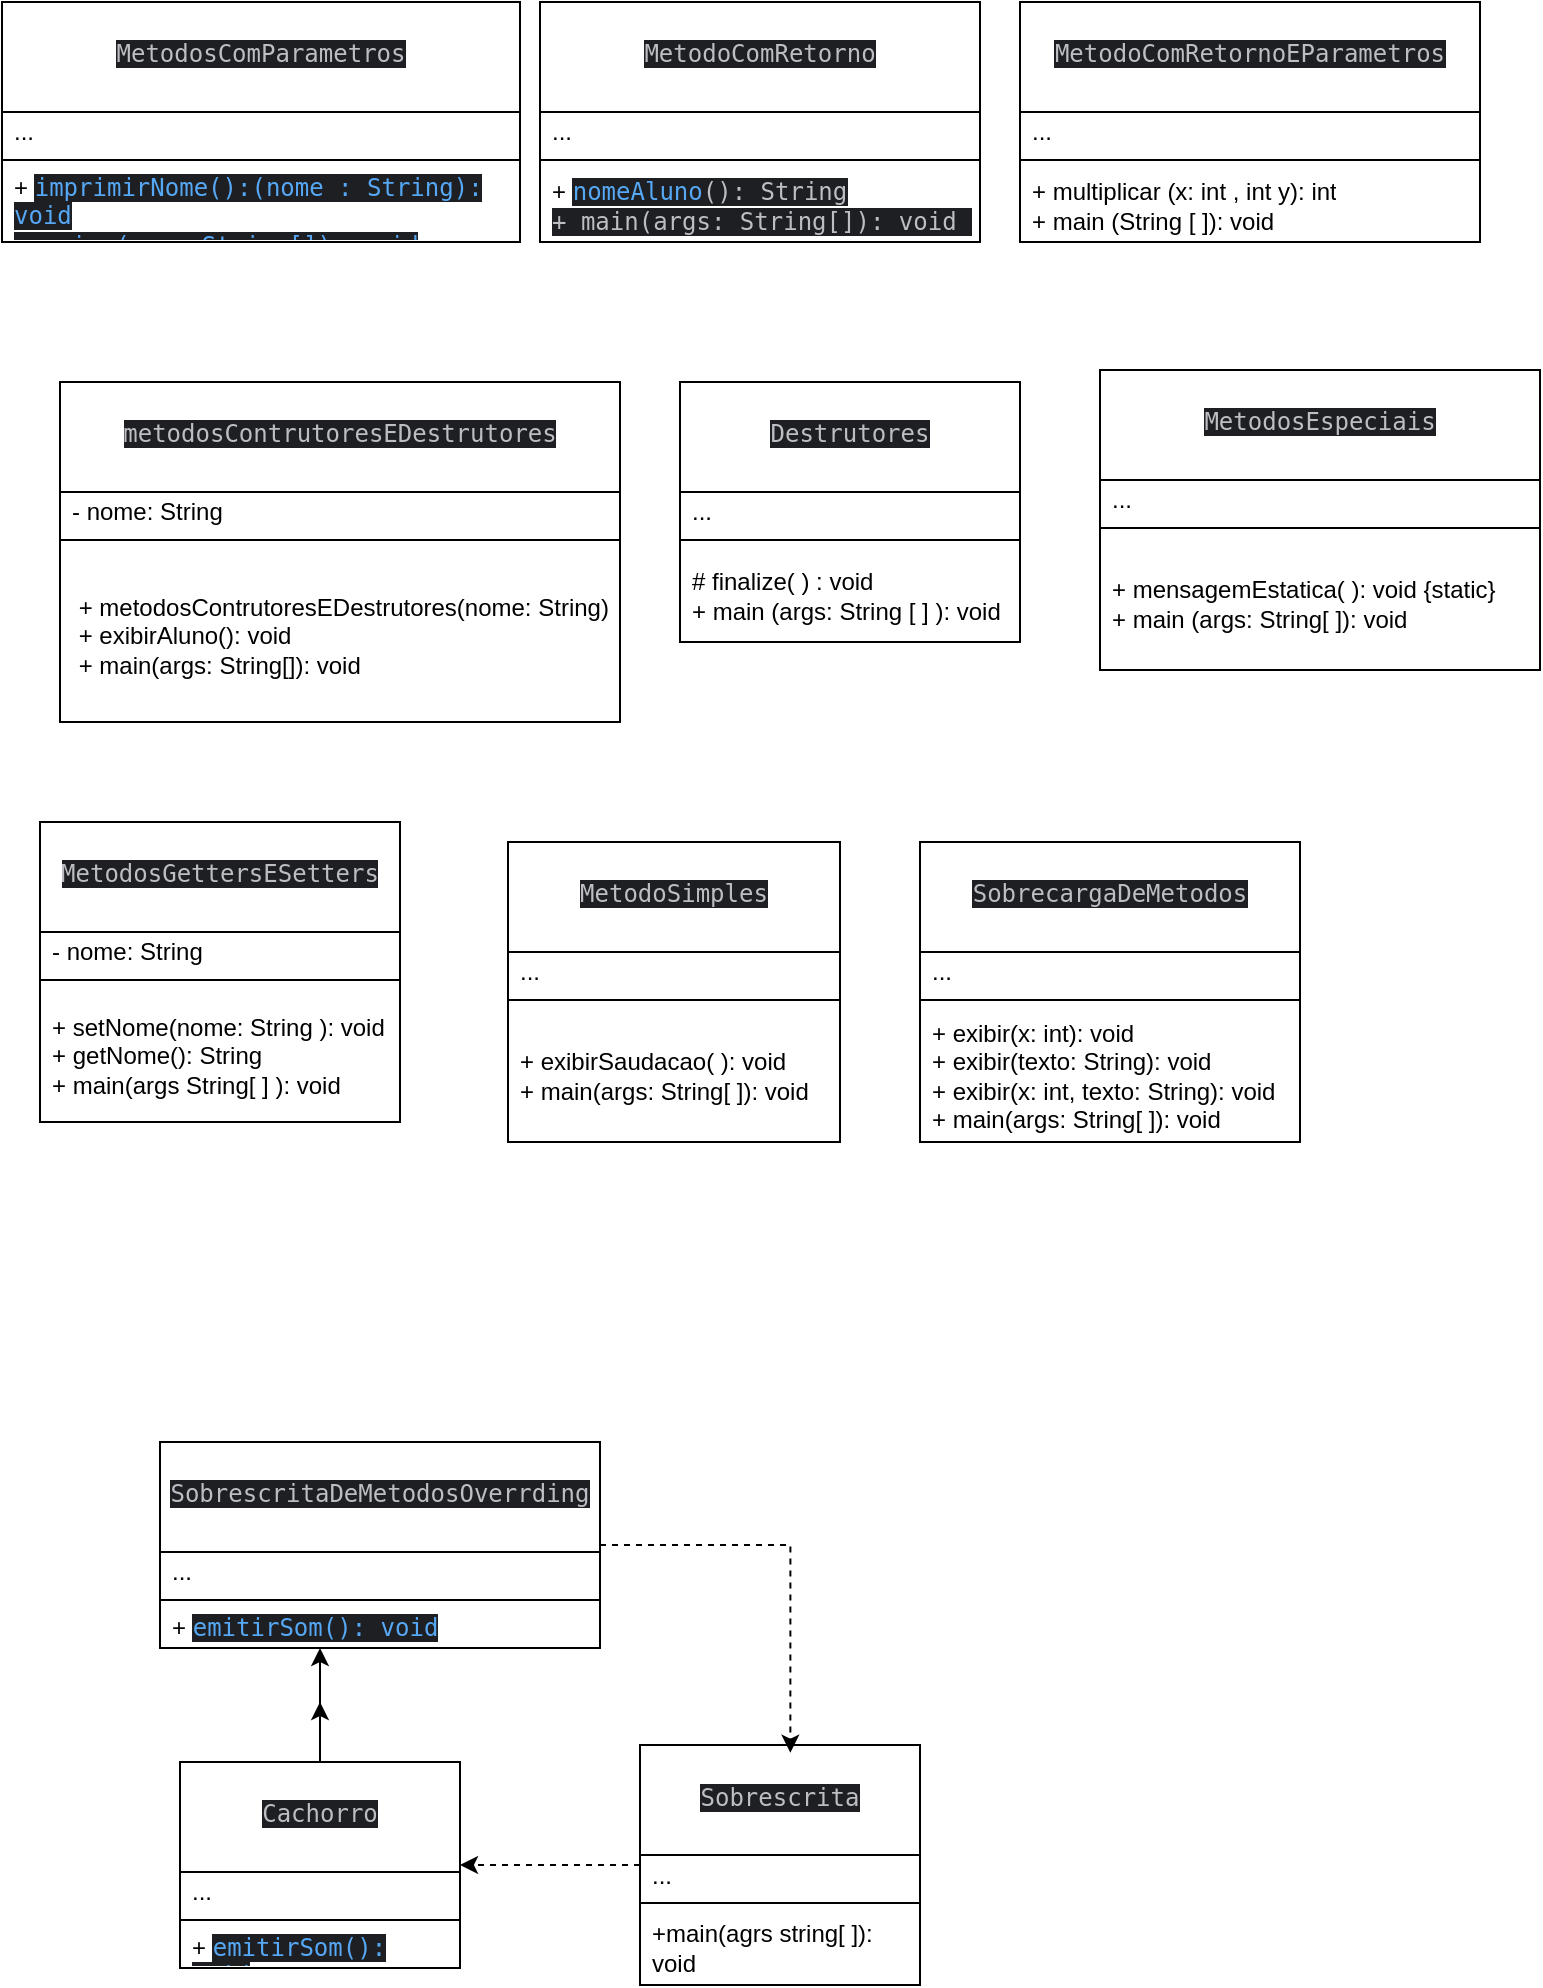 <mxfile version="28.2.5">
  <diagram name="Página-1" id="it2uSCeBStRa8zQNsPdC">
    <mxGraphModel dx="1398" dy="765" grid="1" gridSize="10" guides="1" tooltips="1" connect="1" arrows="1" fold="1" page="1" pageScale="1" pageWidth="827" pageHeight="1169" math="0" shadow="0">
      <root>
        <mxCell id="0" />
        <mxCell id="1" parent="0" />
        <mxCell id="ICYx0-klbOHn4qreJ30I-1" value="&lt;div style=&quot;background-color:#1e1f22;color:#bcbec4&quot;&gt;&lt;pre style=&quot;font-family:&#39;JetBrains Mono&#39;,monospace;font-size:9,8pt;&quot;&gt;MetodoComRetorno&lt;/pre&gt;&lt;/div&gt;" style="swimlane;fontStyle=0;align=center;verticalAlign=top;childLayout=stackLayout;horizontal=1;startSize=55;horizontalStack=0;resizeParent=1;resizeParentMax=0;resizeLast=0;collapsible=0;marginBottom=0;html=1;whiteSpace=wrap;" vertex="1" parent="1">
          <mxGeometry x="290" y="10" width="220" height="120" as="geometry" />
        </mxCell>
        <mxCell id="ICYx0-klbOHn4qreJ30I-5" value="..." style="text;html=1;strokeColor=none;fillColor=none;align=left;verticalAlign=middle;spacingLeft=4;spacingRight=4;overflow=hidden;rotatable=0;points=[[0,0.5],[1,0.5]];portConstraint=eastwest;whiteSpace=wrap;" vertex="1" parent="ICYx0-klbOHn4qreJ30I-1">
          <mxGeometry y="55" width="220" height="20" as="geometry" />
        </mxCell>
        <mxCell id="ICYx0-klbOHn4qreJ30I-6" value="" style="line;strokeWidth=1;fillColor=none;align=left;verticalAlign=middle;spacingTop=-1;spacingLeft=3;spacingRight=3;rotatable=0;labelPosition=right;points=[];portConstraint=eastwest;" vertex="1" parent="ICYx0-klbOHn4qreJ30I-1">
          <mxGeometry y="75" width="220" height="8" as="geometry" />
        </mxCell>
        <mxCell id="ICYx0-klbOHn4qreJ30I-8" value="+&amp;nbsp;&lt;span style=&quot;font-family: &amp;quot;JetBrains Mono&amp;quot;, monospace; background-color: rgb(30, 31, 34); color: rgb(86, 168, 245);&quot;&gt;nomeAluno&lt;/span&gt;&lt;span style=&quot;font-family: &amp;quot;JetBrains Mono&amp;quot;, monospace; background-color: rgb(30, 31, 34); color: rgb(188, 190, 196);&quot;&gt;(): String&lt;/span&gt;&lt;div&gt;&lt;span style=&quot;font-family: &amp;quot;JetBrains Mono&amp;quot;, monospace; background-color: rgb(30, 31, 34); color: rgb(188, 190, 196);&quot;&gt;+ main(args: String[]): void&amp;nbsp;&lt;/span&gt;&lt;/div&gt;" style="text;html=1;strokeColor=none;fillColor=none;align=left;verticalAlign=middle;spacingLeft=4;spacingRight=4;overflow=hidden;rotatable=0;points=[[0,0.5],[1,0.5]];portConstraint=eastwest;whiteSpace=wrap;" vertex="1" parent="ICYx0-klbOHn4qreJ30I-1">
          <mxGeometry y="83" width="220" height="37" as="geometry" />
        </mxCell>
        <mxCell id="ICYx0-klbOHn4qreJ30I-9" value="&lt;div style=&quot;background-color: rgb(30, 31, 34); color: rgb(188, 190, 196);&quot;&gt;&lt;pre style=&quot;font-family:&#39;JetBrains Mono&#39;,monospace;font-size:9,8pt;&quot;&gt;&lt;div style=&quot;background-color:#1e1f22;color:#bcbec4&quot;&gt;&lt;pre style=&quot;font-family:&#39;JetBrains Mono&#39;,monospace;font-size:9,8pt;&quot;&gt;MetodosComParametros&lt;/pre&gt;&lt;/div&gt;&lt;/pre&gt;&lt;/div&gt;" style="swimlane;fontStyle=0;align=center;verticalAlign=top;childLayout=stackLayout;horizontal=1;startSize=55;horizontalStack=0;resizeParent=1;resizeParentMax=0;resizeLast=0;collapsible=0;marginBottom=0;html=1;whiteSpace=wrap;" vertex="1" parent="1">
          <mxGeometry x="21" y="10" width="259" height="120" as="geometry" />
        </mxCell>
        <mxCell id="ICYx0-klbOHn4qreJ30I-13" value="..." style="text;html=1;strokeColor=none;fillColor=none;align=left;verticalAlign=middle;spacingLeft=4;spacingRight=4;overflow=hidden;rotatable=0;points=[[0,0.5],[1,0.5]];portConstraint=eastwest;whiteSpace=wrap;" vertex="1" parent="ICYx0-klbOHn4qreJ30I-9">
          <mxGeometry y="55" width="259" height="20" as="geometry" />
        </mxCell>
        <mxCell id="ICYx0-klbOHn4qreJ30I-14" value="" style="line;strokeWidth=1;fillColor=none;align=left;verticalAlign=middle;spacingTop=-1;spacingLeft=3;spacingRight=3;rotatable=0;labelPosition=right;points=[];portConstraint=eastwest;" vertex="1" parent="ICYx0-klbOHn4qreJ30I-9">
          <mxGeometry y="75" width="259" height="8" as="geometry" />
        </mxCell>
        <mxCell id="ICYx0-klbOHn4qreJ30I-16" value="+&amp;nbsp;&lt;span style=&quot;color: rgb(86, 168, 245); font-family: &amp;quot;JetBrains Mono&amp;quot;, monospace; background-color: rgb(30, 31, 34);&quot;&gt;imprimirNome():(nome : String): void&lt;/span&gt;&lt;div&gt;&lt;span style=&quot;color: rgb(86, 168, 245); font-family: &amp;quot;JetBrains Mono&amp;quot;, monospace; background-color: rgb(30, 31, 34);&quot;&gt;+ main (args String[]): void&lt;/span&gt;&lt;/div&gt;" style="text;html=1;strokeColor=none;fillColor=none;align=left;verticalAlign=middle;spacingLeft=4;spacingRight=4;overflow=hidden;rotatable=0;points=[[0,0.5],[1,0.5]];portConstraint=eastwest;whiteSpace=wrap;" vertex="1" parent="ICYx0-klbOHn4qreJ30I-9">
          <mxGeometry y="83" width="259" height="37" as="geometry" />
        </mxCell>
        <mxCell id="ICYx0-klbOHn4qreJ30I-17" value="&lt;div style=&quot;background-color:#1e1f22;color:#bcbec4&quot;&gt;&lt;pre style=&quot;font-family:&#39;JetBrains Mono&#39;,monospace;font-size:9,8pt;&quot;&gt;MetodoComRetornoEParametros&lt;/pre&gt;&lt;/div&gt;" style="swimlane;fontStyle=0;align=center;verticalAlign=top;childLayout=stackLayout;horizontal=1;startSize=55;horizontalStack=0;resizeParent=1;resizeParentMax=0;resizeLast=0;collapsible=0;marginBottom=0;html=1;whiteSpace=wrap;" vertex="1" parent="1">
          <mxGeometry x="530" y="10" width="230" height="120" as="geometry" />
        </mxCell>
        <mxCell id="ICYx0-klbOHn4qreJ30I-21" value="..." style="text;html=1;strokeColor=none;fillColor=none;align=left;verticalAlign=middle;spacingLeft=4;spacingRight=4;overflow=hidden;rotatable=0;points=[[0,0.5],[1,0.5]];portConstraint=eastwest;whiteSpace=wrap;" vertex="1" parent="ICYx0-klbOHn4qreJ30I-17">
          <mxGeometry y="55" width="230" height="20" as="geometry" />
        </mxCell>
        <mxCell id="ICYx0-klbOHn4qreJ30I-22" value="" style="line;strokeWidth=1;fillColor=none;align=left;verticalAlign=middle;spacingTop=-1;spacingLeft=3;spacingRight=3;rotatable=0;labelPosition=right;points=[];portConstraint=eastwest;" vertex="1" parent="ICYx0-klbOHn4qreJ30I-17">
          <mxGeometry y="75" width="230" height="8" as="geometry" />
        </mxCell>
        <mxCell id="ICYx0-klbOHn4qreJ30I-24" value="+ multiplicar (x: int , int y): int&lt;div&gt;+ main (String [ ]): void&lt;/div&gt;" style="text;html=1;strokeColor=none;fillColor=none;align=left;verticalAlign=middle;spacingLeft=4;spacingRight=4;overflow=hidden;rotatable=0;points=[[0,0.5],[1,0.5]];portConstraint=eastwest;whiteSpace=wrap;" vertex="1" parent="ICYx0-klbOHn4qreJ30I-17">
          <mxGeometry y="83" width="230" height="37" as="geometry" />
        </mxCell>
        <mxCell id="ICYx0-klbOHn4qreJ30I-26" value="&lt;div style=&quot;background-color:#1e1f22;color:#bcbec4&quot;&gt;&lt;pre style=&quot;font-family:&#39;JetBrains Mono&#39;,monospace;font-size:9,8pt;&quot;&gt;metodosContrutoresEDestrutores&lt;/pre&gt;&lt;/div&gt;" style="swimlane;fontStyle=0;align=center;verticalAlign=top;childLayout=stackLayout;horizontal=1;startSize=55;horizontalStack=0;resizeParent=1;resizeParentMax=0;resizeLast=0;collapsible=0;marginBottom=0;html=1;whiteSpace=wrap;" vertex="1" parent="1">
          <mxGeometry x="50" y="200" width="280" height="170" as="geometry" />
        </mxCell>
        <mxCell id="ICYx0-klbOHn4qreJ30I-28" value="- nome: String" style="text;html=1;strokeColor=none;fillColor=none;align=left;verticalAlign=middle;spacingLeft=4;spacingRight=4;overflow=hidden;rotatable=0;points=[[0,0.5],[1,0.5]];portConstraint=eastwest;whiteSpace=wrap;" vertex="1" parent="ICYx0-klbOHn4qreJ30I-26">
          <mxGeometry y="55" width="280" height="20" as="geometry" />
        </mxCell>
        <mxCell id="ICYx0-klbOHn4qreJ30I-31" value="" style="line;strokeWidth=1;fillColor=none;align=left;verticalAlign=middle;spacingTop=-1;spacingLeft=3;spacingRight=3;rotatable=0;labelPosition=right;points=[];portConstraint=eastwest;" vertex="1" parent="ICYx0-klbOHn4qreJ30I-26">
          <mxGeometry y="75" width="280" height="8" as="geometry" />
        </mxCell>
        <mxCell id="ICYx0-klbOHn4qreJ30I-33" value="&lt;div&gt;&amp;nbsp;+ metodosContrutoresEDestrutores(nome: String)&lt;/div&gt;&lt;div&gt;&amp;nbsp;+ exibirAluno(): void&amp;nbsp; &amp;nbsp; &amp;nbsp; &amp;nbsp; &amp;nbsp; &amp;nbsp; &amp;nbsp; &amp;nbsp; &amp;nbsp; &amp;nbsp; &amp;nbsp; &amp;nbsp; &amp;nbsp;&amp;nbsp;&lt;/div&gt;&lt;div&gt;&amp;nbsp;+ main(args: String[]): void&amp;nbsp;&lt;/div&gt;" style="text;html=1;strokeColor=none;fillColor=none;align=left;verticalAlign=middle;spacingLeft=4;spacingRight=4;overflow=hidden;rotatable=0;points=[[0,0.5],[1,0.5]];portConstraint=eastwest;whiteSpace=wrap;" vertex="1" parent="ICYx0-klbOHn4qreJ30I-26">
          <mxGeometry y="83" width="280" height="87" as="geometry" />
        </mxCell>
        <mxCell id="ICYx0-klbOHn4qreJ30I-34" value="&lt;div style=&quot;background-color:#1e1f22;color:#bcbec4&quot;&gt;&lt;pre style=&quot;font-family:&#39;JetBrains Mono&#39;,monospace;font-size:9,8pt;&quot;&gt;Destrutores&lt;/pre&gt;&lt;/div&gt;" style="swimlane;fontStyle=0;align=center;verticalAlign=top;childLayout=stackLayout;horizontal=1;startSize=55;horizontalStack=0;resizeParent=1;resizeParentMax=0;resizeLast=0;collapsible=0;marginBottom=0;html=1;whiteSpace=wrap;" vertex="1" parent="1">
          <mxGeometry x="360" y="200" width="170" height="130" as="geometry" />
        </mxCell>
        <mxCell id="ICYx0-klbOHn4qreJ30I-38" value="..." style="text;html=1;strokeColor=none;fillColor=none;align=left;verticalAlign=middle;spacingLeft=4;spacingRight=4;overflow=hidden;rotatable=0;points=[[0,0.5],[1,0.5]];portConstraint=eastwest;whiteSpace=wrap;" vertex="1" parent="ICYx0-klbOHn4qreJ30I-34">
          <mxGeometry y="55" width="170" height="20" as="geometry" />
        </mxCell>
        <mxCell id="ICYx0-klbOHn4qreJ30I-39" value="" style="line;strokeWidth=1;fillColor=none;align=left;verticalAlign=middle;spacingTop=-1;spacingLeft=3;spacingRight=3;rotatable=0;labelPosition=right;points=[];portConstraint=eastwest;" vertex="1" parent="ICYx0-klbOHn4qreJ30I-34">
          <mxGeometry y="75" width="170" height="8" as="geometry" />
        </mxCell>
        <mxCell id="ICYx0-klbOHn4qreJ30I-41" value="# finalize( ) : void&lt;div&gt;+ main (args: String [ ] ): void&lt;/div&gt;" style="text;html=1;strokeColor=none;fillColor=none;align=left;verticalAlign=middle;spacingLeft=4;spacingRight=4;overflow=hidden;rotatable=0;points=[[0,0.5],[1,0.5]];portConstraint=eastwest;whiteSpace=wrap;" vertex="1" parent="ICYx0-klbOHn4qreJ30I-34">
          <mxGeometry y="83" width="170" height="47" as="geometry" />
        </mxCell>
        <mxCell id="ICYx0-klbOHn4qreJ30I-42" value="&lt;div style=&quot;background-color:#1e1f22;color:#bcbec4&quot;&gt;&lt;pre style=&quot;font-family:&#39;JetBrains Mono&#39;,monospace;font-size:9,8pt;&quot;&gt;MetodosEspeciais&lt;/pre&gt;&lt;/div&gt;" style="swimlane;fontStyle=0;align=center;verticalAlign=top;childLayout=stackLayout;horizontal=1;startSize=55;horizontalStack=0;resizeParent=1;resizeParentMax=0;resizeLast=0;collapsible=0;marginBottom=0;html=1;whiteSpace=wrap;" vertex="1" parent="1">
          <mxGeometry x="570" y="194" width="220" height="150" as="geometry" />
        </mxCell>
        <mxCell id="ICYx0-klbOHn4qreJ30I-46" value="..." style="text;html=1;strokeColor=none;fillColor=none;align=left;verticalAlign=middle;spacingLeft=4;spacingRight=4;overflow=hidden;rotatable=0;points=[[0,0.5],[1,0.5]];portConstraint=eastwest;whiteSpace=wrap;" vertex="1" parent="ICYx0-klbOHn4qreJ30I-42">
          <mxGeometry y="55" width="220" height="20" as="geometry" />
        </mxCell>
        <mxCell id="ICYx0-klbOHn4qreJ30I-47" value="" style="line;strokeWidth=1;fillColor=none;align=left;verticalAlign=middle;spacingTop=-1;spacingLeft=3;spacingRight=3;rotatable=0;labelPosition=right;points=[];portConstraint=eastwest;" vertex="1" parent="ICYx0-klbOHn4qreJ30I-42">
          <mxGeometry y="75" width="220" height="8" as="geometry" />
        </mxCell>
        <mxCell id="ICYx0-klbOHn4qreJ30I-49" value="&lt;div&gt;+ mensagemEstatica( ): void {static}&lt;/div&gt;&lt;div&gt;+ main (args: String[ ]): void&lt;/div&gt;" style="text;html=1;strokeColor=none;fillColor=none;align=left;verticalAlign=middle;spacingLeft=4;spacingRight=4;overflow=hidden;rotatable=0;points=[[0,0.5],[1,0.5]];portConstraint=eastwest;whiteSpace=wrap;" vertex="1" parent="ICYx0-klbOHn4qreJ30I-42">
          <mxGeometry y="83" width="220" height="67" as="geometry" />
        </mxCell>
        <mxCell id="ICYx0-klbOHn4qreJ30I-50" value="&lt;div style=&quot;background-color:#1e1f22;color:#bcbec4&quot;&gt;&lt;pre style=&quot;font-family:&#39;JetBrains Mono&#39;,monospace;font-size:9,8pt;&quot;&gt;MetodosGettersESetters&lt;/pre&gt;&lt;/div&gt;" style="swimlane;fontStyle=0;align=center;verticalAlign=top;childLayout=stackLayout;horizontal=1;startSize=55;horizontalStack=0;resizeParent=1;resizeParentMax=0;resizeLast=0;collapsible=0;marginBottom=0;html=1;whiteSpace=wrap;" vertex="1" parent="1">
          <mxGeometry x="40" y="420" width="180" height="150" as="geometry" />
        </mxCell>
        <mxCell id="ICYx0-klbOHn4qreJ30I-52" value="- nome: String" style="text;html=1;strokeColor=none;fillColor=none;align=left;verticalAlign=middle;spacingLeft=4;spacingRight=4;overflow=hidden;rotatable=0;points=[[0,0.5],[1,0.5]];portConstraint=eastwest;whiteSpace=wrap;" vertex="1" parent="ICYx0-klbOHn4qreJ30I-50">
          <mxGeometry y="55" width="180" height="20" as="geometry" />
        </mxCell>
        <mxCell id="ICYx0-klbOHn4qreJ30I-55" value="" style="line;strokeWidth=1;fillColor=none;align=left;verticalAlign=middle;spacingTop=-1;spacingLeft=3;spacingRight=3;rotatable=0;labelPosition=right;points=[];portConstraint=eastwest;" vertex="1" parent="ICYx0-klbOHn4qreJ30I-50">
          <mxGeometry y="75" width="180" height="8" as="geometry" />
        </mxCell>
        <mxCell id="ICYx0-klbOHn4qreJ30I-57" value="+ setNome(nome: String ): void&lt;div&gt;+ getNome(): String&lt;/div&gt;&lt;div&gt;+ main(args String[ ] ): void&lt;/div&gt;" style="text;html=1;strokeColor=none;fillColor=none;align=left;verticalAlign=middle;spacingLeft=4;spacingRight=4;overflow=hidden;rotatable=0;points=[[0,0.5],[1,0.5]];portConstraint=eastwest;whiteSpace=wrap;" vertex="1" parent="ICYx0-klbOHn4qreJ30I-50">
          <mxGeometry y="83" width="180" height="67" as="geometry" />
        </mxCell>
        <mxCell id="ICYx0-klbOHn4qreJ30I-58" value="&lt;div style=&quot;background-color:#1e1f22;color:#bcbec4&quot;&gt;&lt;pre style=&quot;font-family:&#39;JetBrains Mono&#39;,monospace;font-size:9,8pt;&quot;&gt;MetodoSimples&lt;/pre&gt;&lt;/div&gt;" style="swimlane;fontStyle=0;align=center;verticalAlign=top;childLayout=stackLayout;horizontal=1;startSize=55;horizontalStack=0;resizeParent=1;resizeParentMax=0;resizeLast=0;collapsible=0;marginBottom=0;html=1;whiteSpace=wrap;" vertex="1" parent="1">
          <mxGeometry x="274" y="430" width="166" height="150" as="geometry" />
        </mxCell>
        <mxCell id="ICYx0-klbOHn4qreJ30I-62" value="..." style="text;html=1;strokeColor=none;fillColor=none;align=left;verticalAlign=middle;spacingLeft=4;spacingRight=4;overflow=hidden;rotatable=0;points=[[0,0.5],[1,0.5]];portConstraint=eastwest;whiteSpace=wrap;" vertex="1" parent="ICYx0-klbOHn4qreJ30I-58">
          <mxGeometry y="55" width="166" height="20" as="geometry" />
        </mxCell>
        <mxCell id="ICYx0-klbOHn4qreJ30I-63" value="" style="line;strokeWidth=1;fillColor=none;align=left;verticalAlign=middle;spacingTop=-1;spacingLeft=3;spacingRight=3;rotatable=0;labelPosition=right;points=[];portConstraint=eastwest;" vertex="1" parent="ICYx0-klbOHn4qreJ30I-58">
          <mxGeometry y="75" width="166" height="8" as="geometry" />
        </mxCell>
        <mxCell id="ICYx0-klbOHn4qreJ30I-65" value="&lt;div&gt;+ exibirSaudacao( ): void&lt;/div&gt;&lt;div&gt;+ main(args: String[ ]): void&lt;/div&gt;" style="text;html=1;strokeColor=none;fillColor=none;align=left;verticalAlign=middle;spacingLeft=4;spacingRight=4;overflow=hidden;rotatable=0;points=[[0,0.5],[1,0.5]];portConstraint=eastwest;whiteSpace=wrap;" vertex="1" parent="ICYx0-klbOHn4qreJ30I-58">
          <mxGeometry y="83" width="166" height="67" as="geometry" />
        </mxCell>
        <mxCell id="ICYx0-klbOHn4qreJ30I-66" value="&lt;div style=&quot;background-color:#1e1f22;color:#bcbec4&quot;&gt;&lt;pre style=&quot;font-family:&#39;JetBrains Mono&#39;,monospace;font-size:9,8pt;&quot;&gt;SobrecargaDeMetodos&lt;/pre&gt;&lt;/div&gt;" style="swimlane;fontStyle=0;align=center;verticalAlign=top;childLayout=stackLayout;horizontal=1;startSize=55;horizontalStack=0;resizeParent=1;resizeParentMax=0;resizeLast=0;collapsible=0;marginBottom=0;html=1;whiteSpace=wrap;" vertex="1" parent="1">
          <mxGeometry x="480" y="430" width="190" height="150" as="geometry" />
        </mxCell>
        <mxCell id="ICYx0-klbOHn4qreJ30I-70" value="..." style="text;html=1;strokeColor=none;fillColor=none;align=left;verticalAlign=middle;spacingLeft=4;spacingRight=4;overflow=hidden;rotatable=0;points=[[0,0.5],[1,0.5]];portConstraint=eastwest;whiteSpace=wrap;" vertex="1" parent="ICYx0-klbOHn4qreJ30I-66">
          <mxGeometry y="55" width="190" height="20" as="geometry" />
        </mxCell>
        <mxCell id="ICYx0-klbOHn4qreJ30I-71" value="" style="line;strokeWidth=1;fillColor=none;align=left;verticalAlign=middle;spacingTop=-1;spacingLeft=3;spacingRight=3;rotatable=0;labelPosition=right;points=[];portConstraint=eastwest;" vertex="1" parent="ICYx0-klbOHn4qreJ30I-66">
          <mxGeometry y="75" width="190" height="8" as="geometry" />
        </mxCell>
        <mxCell id="ICYx0-klbOHn4qreJ30I-73" value="&lt;div&gt;+ exibir(x: int): void&lt;/div&gt;&lt;div&gt;&lt;span style=&quot;background-color: transparent; color: light-dark(rgb(0, 0, 0), rgb(255, 255, 255));&quot;&gt;+ exibir(texto: String): void&amp;nbsp;&lt;/span&gt;&lt;/div&gt;&lt;div&gt;&lt;span style=&quot;background-color: transparent; color: light-dark(rgb(0, 0, 0), rgb(255, 255, 255));&quot;&gt;+ exibir(x: int, texto: String): void&lt;/span&gt;&lt;/div&gt;&lt;div&gt;+ main(args: String[ ]): void&amp;nbsp;&lt;/div&gt;" style="text;html=1;strokeColor=none;fillColor=none;align=left;verticalAlign=middle;spacingLeft=4;spacingRight=4;overflow=hidden;rotatable=0;points=[[0,0.5],[1,0.5]];portConstraint=eastwest;whiteSpace=wrap;" vertex="1" parent="ICYx0-klbOHn4qreJ30I-66">
          <mxGeometry y="83" width="190" height="67" as="geometry" />
        </mxCell>
        <mxCell id="ICYx0-klbOHn4qreJ30I-74" value="&lt;div style=&quot;background-color:#1e1f22;color:#bcbec4&quot;&gt;&lt;pre style=&quot;font-family:&#39;JetBrains Mono&#39;,monospace;font-size:9,8pt;&quot;&gt;SobrescritaDeMetodosOverrding&lt;/pre&gt;&lt;/div&gt;" style="swimlane;fontStyle=0;align=center;verticalAlign=top;childLayout=stackLayout;horizontal=1;startSize=55;horizontalStack=0;resizeParent=1;resizeParentMax=0;resizeLast=0;collapsible=0;marginBottom=0;html=1;whiteSpace=wrap;" vertex="1" parent="1">
          <mxGeometry x="100" y="730" width="220" height="103" as="geometry" />
        </mxCell>
        <mxCell id="ICYx0-klbOHn4qreJ30I-78" value="..." style="text;html=1;strokeColor=none;fillColor=none;align=left;verticalAlign=middle;spacingLeft=4;spacingRight=4;overflow=hidden;rotatable=0;points=[[0,0.5],[1,0.5]];portConstraint=eastwest;whiteSpace=wrap;" vertex="1" parent="ICYx0-klbOHn4qreJ30I-74">
          <mxGeometry y="55" width="220" height="20" as="geometry" />
        </mxCell>
        <mxCell id="ICYx0-klbOHn4qreJ30I-79" value="" style="line;strokeWidth=1;fillColor=none;align=left;verticalAlign=middle;spacingTop=-1;spacingLeft=3;spacingRight=3;rotatable=0;labelPosition=right;points=[];portConstraint=eastwest;" vertex="1" parent="ICYx0-klbOHn4qreJ30I-74">
          <mxGeometry y="75" width="220" height="8" as="geometry" />
        </mxCell>
        <mxCell id="ICYx0-klbOHn4qreJ30I-81" value="+&amp;nbsp;&lt;span style=&quot;color: rgb(86, 168, 245); font-family: &amp;quot;JetBrains Mono&amp;quot;, monospace; background-color: rgb(30, 31, 34);&quot;&gt;emitirSom(): void&lt;/span&gt;" style="text;html=1;strokeColor=none;fillColor=none;align=left;verticalAlign=middle;spacingLeft=4;spacingRight=4;overflow=hidden;rotatable=0;points=[[0,0.5],[1,0.5]];portConstraint=eastwest;whiteSpace=wrap;" vertex="1" parent="ICYx0-klbOHn4qreJ30I-74">
          <mxGeometry y="83" width="220" height="20" as="geometry" />
        </mxCell>
        <mxCell id="ICYx0-klbOHn4qreJ30I-99" style="edgeStyle=orthogonalEdgeStyle;rounded=0;orthogonalLoop=1;jettySize=auto;html=1;" edge="1" parent="1" source="ICYx0-klbOHn4qreJ30I-82" target="ICYx0-klbOHn4qreJ30I-74">
          <mxGeometry relative="1" as="geometry">
            <Array as="points">
              <mxPoint x="180" y="850" />
              <mxPoint x="180" y="850" />
            </Array>
          </mxGeometry>
        </mxCell>
        <mxCell id="ICYx0-klbOHn4qreJ30I-100" style="edgeStyle=orthogonalEdgeStyle;rounded=0;orthogonalLoop=1;jettySize=auto;html=1;" edge="1" parent="1" source="ICYx0-klbOHn4qreJ30I-82">
          <mxGeometry relative="1" as="geometry">
            <mxPoint x="180" y="860" as="targetPoint" />
          </mxGeometry>
        </mxCell>
        <mxCell id="ICYx0-klbOHn4qreJ30I-82" value="&lt;div style=&quot;background-color:#1e1f22;color:#bcbec4&quot;&gt;&lt;pre style=&quot;font-family:&#39;JetBrains Mono&#39;,monospace;font-size:9,8pt;&quot;&gt;Cachorro&lt;/pre&gt;&lt;/div&gt;" style="swimlane;fontStyle=0;align=center;verticalAlign=top;childLayout=stackLayout;horizontal=1;startSize=55;horizontalStack=0;resizeParent=1;resizeParentMax=0;resizeLast=0;collapsible=0;marginBottom=0;html=1;whiteSpace=wrap;" vertex="1" parent="1">
          <mxGeometry x="110" y="890" width="140" height="103" as="geometry" />
        </mxCell>
        <mxCell id="ICYx0-klbOHn4qreJ30I-86" value="..." style="text;html=1;strokeColor=none;fillColor=none;align=left;verticalAlign=middle;spacingLeft=4;spacingRight=4;overflow=hidden;rotatable=0;points=[[0,0.5],[1,0.5]];portConstraint=eastwest;whiteSpace=wrap;" vertex="1" parent="ICYx0-klbOHn4qreJ30I-82">
          <mxGeometry y="55" width="140" height="20" as="geometry" />
        </mxCell>
        <mxCell id="ICYx0-klbOHn4qreJ30I-87" value="" style="line;strokeWidth=1;fillColor=none;align=left;verticalAlign=middle;spacingTop=-1;spacingLeft=3;spacingRight=3;rotatable=0;labelPosition=right;points=[];portConstraint=eastwest;" vertex="1" parent="ICYx0-klbOHn4qreJ30I-82">
          <mxGeometry y="75" width="140" height="8" as="geometry" />
        </mxCell>
        <mxCell id="ICYx0-klbOHn4qreJ30I-89" value="+&amp;nbsp;&lt;span style=&quot;color: rgb(86, 168, 245); font-family: &amp;quot;JetBrains Mono&amp;quot;, monospace; background-color: rgb(30, 31, 34);&quot;&gt;emitirSom(): void&lt;/span&gt;" style="text;html=1;strokeColor=none;fillColor=none;align=left;verticalAlign=middle;spacingLeft=4;spacingRight=4;overflow=hidden;rotatable=0;points=[[0,0.5],[1,0.5]];portConstraint=eastwest;whiteSpace=wrap;" vertex="1" parent="ICYx0-klbOHn4qreJ30I-82">
          <mxGeometry y="83" width="140" height="20" as="geometry" />
        </mxCell>
        <mxCell id="ICYx0-klbOHn4qreJ30I-104" style="edgeStyle=orthogonalEdgeStyle;rounded=0;orthogonalLoop=1;jettySize=auto;html=1;dashed=1;" edge="1" parent="1" source="ICYx0-klbOHn4qreJ30I-90" target="ICYx0-klbOHn4qreJ30I-82">
          <mxGeometry relative="1" as="geometry" />
        </mxCell>
        <mxCell id="ICYx0-klbOHn4qreJ30I-90" value="&lt;div style=&quot;background-color:#1e1f22;color:#bcbec4&quot;&gt;&lt;pre style=&quot;font-family:&#39;JetBrains Mono&#39;,monospace;font-size:9,8pt;&quot;&gt;Sobrescrita&lt;/pre&gt;&lt;/div&gt;" style="swimlane;fontStyle=0;align=center;verticalAlign=top;childLayout=stackLayout;horizontal=1;startSize=55;horizontalStack=0;resizeParent=1;resizeParentMax=0;resizeLast=0;collapsible=0;marginBottom=0;html=1;whiteSpace=wrap;" vertex="1" parent="1">
          <mxGeometry x="340" y="881.5" width="140" height="120" as="geometry" />
        </mxCell>
        <mxCell id="ICYx0-klbOHn4qreJ30I-94" value="..." style="text;html=1;strokeColor=none;fillColor=none;align=left;verticalAlign=middle;spacingLeft=4;spacingRight=4;overflow=hidden;rotatable=0;points=[[0,0.5],[1,0.5]];portConstraint=eastwest;whiteSpace=wrap;" vertex="1" parent="ICYx0-klbOHn4qreJ30I-90">
          <mxGeometry y="55" width="140" height="20" as="geometry" />
        </mxCell>
        <mxCell id="ICYx0-klbOHn4qreJ30I-95" value="" style="line;strokeWidth=1;fillColor=none;align=left;verticalAlign=middle;spacingTop=-1;spacingLeft=3;spacingRight=3;rotatable=0;labelPosition=right;points=[];portConstraint=eastwest;" vertex="1" parent="ICYx0-klbOHn4qreJ30I-90">
          <mxGeometry y="75" width="140" height="8" as="geometry" />
        </mxCell>
        <mxCell id="ICYx0-klbOHn4qreJ30I-97" value="+main(agrs string[ ]): void" style="text;html=1;strokeColor=none;fillColor=none;align=left;verticalAlign=middle;spacingLeft=4;spacingRight=4;overflow=hidden;rotatable=0;points=[[0,0.5],[1,0.5]];portConstraint=eastwest;whiteSpace=wrap;" vertex="1" parent="ICYx0-klbOHn4qreJ30I-90">
          <mxGeometry y="83" width="140" height="37" as="geometry" />
        </mxCell>
        <mxCell id="ICYx0-klbOHn4qreJ30I-102" style="edgeStyle=orthogonalEdgeStyle;rounded=0;orthogonalLoop=1;jettySize=auto;html=1;entryX=0.537;entryY=0.032;entryDx=0;entryDy=0;entryPerimeter=0;dashed=1;" edge="1" parent="1" source="ICYx0-klbOHn4qreJ30I-74" target="ICYx0-klbOHn4qreJ30I-90">
          <mxGeometry relative="1" as="geometry" />
        </mxCell>
      </root>
    </mxGraphModel>
  </diagram>
</mxfile>
